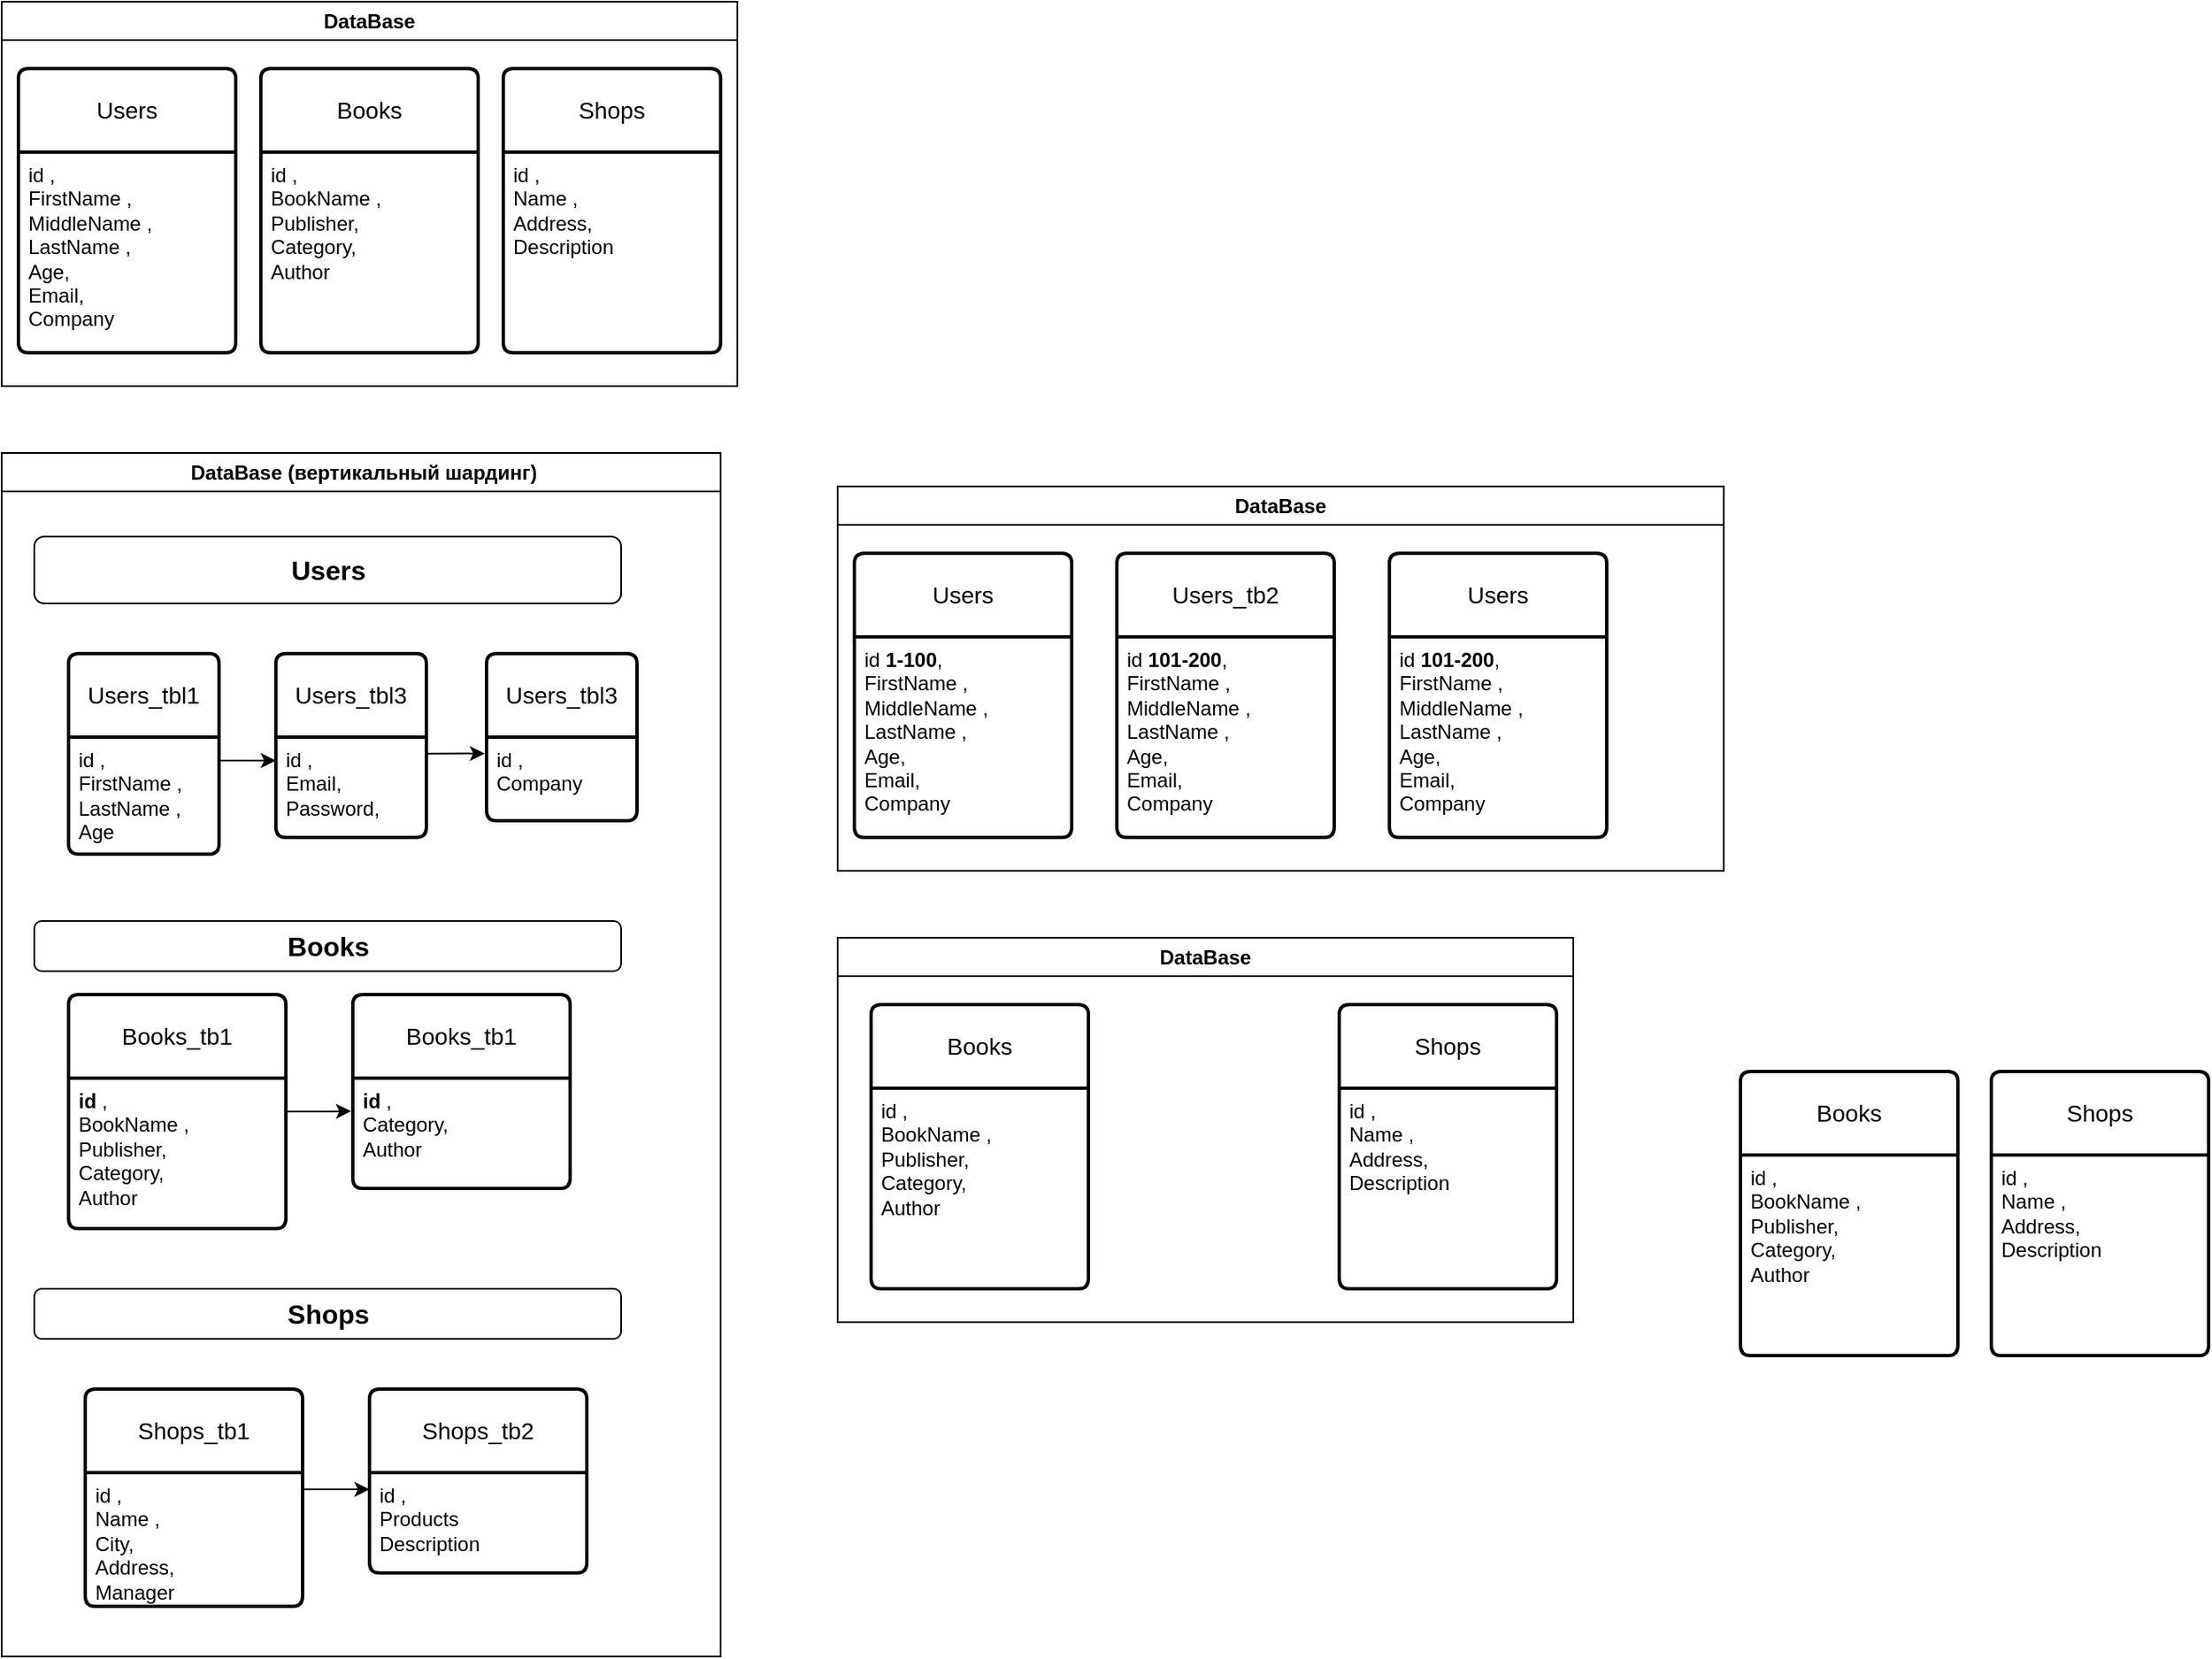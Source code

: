 <mxfile version="21.6.8" type="github">
  <diagram id="C5RBs43oDa-KdzZeNtuy" name="Page-1">
    <mxGraphModel dx="1386" dy="767" grid="1" gridSize="10" guides="1" tooltips="1" connect="1" arrows="1" fold="1" page="1" pageScale="1" pageWidth="827" pageHeight="1169" math="0" shadow="0">
      <root>
        <mxCell id="WIyWlLk6GJQsqaUBKTNV-0" />
        <mxCell id="WIyWlLk6GJQsqaUBKTNV-1" parent="WIyWlLk6GJQsqaUBKTNV-0" />
        <mxCell id="czhrimL0n0Uo2CRbuoZP-21" value="&amp;nbsp;DataBase (вертикальный шардинг)" style="swimlane;whiteSpace=wrap;html=1;" vertex="1" parent="WIyWlLk6GJQsqaUBKTNV-1">
          <mxGeometry x="30" y="320" width="430" height="720" as="geometry" />
        </mxCell>
        <mxCell id="czhrimL0n0Uo2CRbuoZP-78" value="&lt;h1 style=&quot;font-size: 16px;&quot;&gt;Shops&lt;/h1&gt;" style="rounded=1;whiteSpace=wrap;html=1;labelPosition=center;verticalLabelPosition=middle;align=center;verticalAlign=middle;fontSize=16;" vertex="1" parent="czhrimL0n0Uo2CRbuoZP-21">
          <mxGeometry x="19.5" y="500" width="351" height="30" as="geometry" />
        </mxCell>
        <mxCell id="czhrimL0n0Uo2CRbuoZP-76" value="&lt;h1 style=&quot;font-size: 16px;&quot;&gt;Books&lt;/h1&gt;" style="rounded=1;whiteSpace=wrap;html=1;labelPosition=center;verticalLabelPosition=middle;align=center;verticalAlign=middle;fontSize=16;" vertex="1" parent="czhrimL0n0Uo2CRbuoZP-21">
          <mxGeometry x="19.5" y="280" width="351" height="30" as="geometry" />
        </mxCell>
        <mxCell id="czhrimL0n0Uo2CRbuoZP-73" value="&lt;h1 style=&quot;font-size: 16px;&quot;&gt;Users&lt;/h1&gt;" style="rounded=1;whiteSpace=wrap;html=1;labelPosition=center;verticalLabelPosition=middle;align=center;verticalAlign=middle;fontSize=16;" vertex="1" parent="czhrimL0n0Uo2CRbuoZP-21">
          <mxGeometry x="19.5" y="50" width="351" height="40" as="geometry" />
        </mxCell>
        <mxCell id="czhrimL0n0Uo2CRbuoZP-87" value="" style="edgeStyle=orthogonalEdgeStyle;rounded=0;orthogonalLoop=1;jettySize=auto;html=1;entryX=-0.008;entryY=0.165;entryDx=0;entryDy=0;entryPerimeter=0;" edge="1" parent="czhrimL0n0Uo2CRbuoZP-21" source="czhrimL0n0Uo2CRbuoZP-22" target="czhrimL0n0Uo2CRbuoZP-80">
          <mxGeometry relative="1" as="geometry" />
        </mxCell>
        <mxCell id="czhrimL0n0Uo2CRbuoZP-22" value="Books_tb1" style="swimlane;childLayout=stackLayout;horizontal=1;startSize=50;horizontalStack=0;rounded=1;fontSize=14;fontStyle=0;strokeWidth=2;resizeParent=0;resizeLast=1;shadow=0;dashed=0;align=center;arcSize=4;whiteSpace=wrap;html=1;" vertex="1" parent="czhrimL0n0Uo2CRbuoZP-21">
          <mxGeometry x="40" y="324" width="130" height="140" as="geometry">
            <mxRectangle x="40" y="90" width="130" height="50" as="alternateBounds" />
          </mxGeometry>
        </mxCell>
        <mxCell id="czhrimL0n0Uo2CRbuoZP-23" value="&lt;div&gt;&lt;b&gt;id &lt;/b&gt;,&lt;/div&gt;&lt;div&gt;BookName ,&lt;span style=&quot;&quot;&gt;&lt;/span&gt;&lt;/div&gt;Publisher&lt;span style=&quot;background-color: initial;&quot;&gt;,&lt;/span&gt;&lt;br&gt;&lt;div&gt;Category,&lt;/div&gt;&lt;div&gt;Author&lt;/div&gt;&lt;div&gt;&lt;br&gt;&lt;/div&gt;" style="align=left;strokeColor=none;fillColor=none;spacingLeft=4;fontSize=12;verticalAlign=top;resizable=0;rotatable=0;part=1;html=1;" vertex="1" parent="czhrimL0n0Uo2CRbuoZP-22">
          <mxGeometry y="50" width="130" height="120" as="geometry" />
        </mxCell>
        <mxCell id="czhrimL0n0Uo2CRbuoZP-30" value="" style="rounded=0;whiteSpace=wrap;html=1;" vertex="1" parent="czhrimL0n0Uo2CRbuoZP-22">
          <mxGeometry y="170" width="130" height="-30" as="geometry" />
        </mxCell>
        <mxCell id="czhrimL0n0Uo2CRbuoZP-19" value="Shops_tb1" style="swimlane;childLayout=stackLayout;horizontal=1;startSize=50;horizontalStack=0;rounded=1;fontSize=14;fontStyle=0;strokeWidth=2;resizeParent=0;resizeLast=1;shadow=0;dashed=0;align=center;arcSize=4;whiteSpace=wrap;html=1;" vertex="1" parent="czhrimL0n0Uo2CRbuoZP-21">
          <mxGeometry x="50" y="560" width="130" height="130" as="geometry">
            <mxRectangle x="40" y="90" width="130" height="50" as="alternateBounds" />
          </mxGeometry>
        </mxCell>
        <mxCell id="czhrimL0n0Uo2CRbuoZP-20" value="&lt;div&gt;id ,&lt;/div&gt;&lt;div&gt;Name ,&lt;span style=&quot;&quot;&gt;&lt;/span&gt;&lt;/div&gt;&lt;div&gt;Сity,&lt;/div&gt;Address&lt;span style=&quot;background-color: initial;&quot;&gt;,&lt;br&gt;Manager&lt;br&gt;&lt;br&gt;&lt;/span&gt;" style="align=left;strokeColor=none;fillColor=none;spacingLeft=4;fontSize=12;verticalAlign=top;resizable=0;rotatable=0;part=1;html=1;" vertex="1" parent="czhrimL0n0Uo2CRbuoZP-19">
          <mxGeometry y="50" width="130" height="80" as="geometry" />
        </mxCell>
        <mxCell id="czhrimL0n0Uo2CRbuoZP-24" value="Users_tbl3" style="swimlane;childLayout=stackLayout;horizontal=1;startSize=50;horizontalStack=0;rounded=1;fontSize=14;fontStyle=0;strokeWidth=2;resizeParent=0;resizeLast=1;shadow=0;dashed=0;align=center;arcSize=4;whiteSpace=wrap;html=1;" vertex="1" parent="czhrimL0n0Uo2CRbuoZP-21">
          <mxGeometry x="164" y="120" width="90" height="110" as="geometry">
            <mxRectangle x="40" y="90" width="130" height="50" as="alternateBounds" />
          </mxGeometry>
        </mxCell>
        <mxCell id="czhrimL0n0Uo2CRbuoZP-25" value="&lt;div&gt;id ,&lt;/div&gt;&lt;div&gt;&lt;span style=&quot;background-color: initial;&quot;&gt;Email,&lt;/span&gt;&lt;br&gt;&lt;/div&gt;&lt;div&gt;&lt;span style=&quot;background-color: initial;&quot;&gt;Password,&lt;br&gt;&lt;/span&gt;&lt;/div&gt;" style="align=left;strokeColor=none;fillColor=none;spacingLeft=4;fontSize=12;verticalAlign=top;resizable=0;rotatable=0;part=1;html=1;" vertex="1" parent="czhrimL0n0Uo2CRbuoZP-24">
          <mxGeometry y="50" width="90" height="60" as="geometry" />
        </mxCell>
        <mxCell id="czhrimL0n0Uo2CRbuoZP-26" value="Users_tbl3" style="swimlane;childLayout=stackLayout;horizontal=1;startSize=50;horizontalStack=0;rounded=1;fontSize=14;fontStyle=0;strokeWidth=2;resizeParent=0;resizeLast=1;shadow=0;dashed=0;align=center;arcSize=4;whiteSpace=wrap;html=1;" vertex="1" parent="czhrimL0n0Uo2CRbuoZP-21">
          <mxGeometry x="290" y="120" width="90" height="100" as="geometry">
            <mxRectangle x="40" y="90" width="130" height="50" as="alternateBounds" />
          </mxGeometry>
        </mxCell>
        <mxCell id="czhrimL0n0Uo2CRbuoZP-27" value="&lt;div&gt;id ,&lt;/div&gt;&lt;div&gt;&lt;span style=&quot;background-color: initial;&quot;&gt;Company&lt;/span&gt;&lt;br&gt;&lt;/div&gt;" style="align=left;strokeColor=none;fillColor=none;spacingLeft=4;fontSize=12;verticalAlign=top;resizable=0;rotatable=0;part=1;html=1;" vertex="1" parent="czhrimL0n0Uo2CRbuoZP-26">
          <mxGeometry y="50" width="90" height="50" as="geometry" />
        </mxCell>
        <mxCell id="czhrimL0n0Uo2CRbuoZP-52" value="Shops_tb2" style="swimlane;childLayout=stackLayout;horizontal=1;startSize=50;horizontalStack=0;rounded=1;fontSize=14;fontStyle=0;strokeWidth=2;resizeParent=0;resizeLast=1;shadow=0;dashed=0;align=center;arcSize=4;whiteSpace=wrap;html=1;" vertex="1" parent="czhrimL0n0Uo2CRbuoZP-21">
          <mxGeometry x="220" y="560" width="130" height="110" as="geometry">
            <mxRectangle x="40" y="90" width="130" height="50" as="alternateBounds" />
          </mxGeometry>
        </mxCell>
        <mxCell id="czhrimL0n0Uo2CRbuoZP-53" value="&lt;div&gt;id ,&lt;/div&gt;&lt;div&gt;&lt;/div&gt;&lt;span style=&quot;background-color: initial;&quot;&gt;Products&lt;br&gt;Description&lt;br&gt;&lt;br&gt;&lt;/span&gt;" style="align=left;strokeColor=none;fillColor=none;spacingLeft=4;fontSize=12;verticalAlign=top;resizable=0;rotatable=0;part=1;html=1;" vertex="1" parent="czhrimL0n0Uo2CRbuoZP-52">
          <mxGeometry y="50" width="130" height="60" as="geometry" />
        </mxCell>
        <mxCell id="czhrimL0n0Uo2CRbuoZP-17" value="Users_tbl1" style="swimlane;childLayout=stackLayout;horizontal=1;startSize=50;horizontalStack=0;rounded=1;fontSize=14;fontStyle=0;strokeWidth=2;resizeParent=0;resizeLast=1;shadow=0;dashed=0;align=center;arcSize=4;whiteSpace=wrap;html=1;" vertex="1" parent="czhrimL0n0Uo2CRbuoZP-21">
          <mxGeometry x="40" y="120" width="90" height="120" as="geometry">
            <mxRectangle x="40" y="90" width="130" height="50" as="alternateBounds" />
          </mxGeometry>
        </mxCell>
        <mxCell id="czhrimL0n0Uo2CRbuoZP-18" value="&lt;div&gt;id ,&lt;/div&gt;&lt;div&gt;FirstName ,&lt;span style=&quot;&quot;&gt;&lt;/span&gt;&lt;/div&gt;&lt;div&gt;&lt;span style=&quot;background-color: initial;&quot;&gt;LastName ,&lt;/span&gt;&lt;br&gt;&lt;/div&gt;&lt;div&gt;Age&lt;/div&gt;" style="align=left;strokeColor=none;fillColor=none;spacingLeft=4;fontSize=12;verticalAlign=top;resizable=0;rotatable=0;part=1;html=1;" vertex="1" parent="czhrimL0n0Uo2CRbuoZP-17">
          <mxGeometry y="50" width="90" height="70" as="geometry" />
        </mxCell>
        <mxCell id="czhrimL0n0Uo2CRbuoZP-79" value="Books_tb1" style="swimlane;childLayout=stackLayout;horizontal=1;startSize=50;horizontalStack=0;rounded=1;fontSize=14;fontStyle=0;strokeWidth=2;resizeParent=0;resizeLast=1;shadow=0;dashed=0;align=center;arcSize=4;whiteSpace=wrap;html=1;" vertex="1" parent="czhrimL0n0Uo2CRbuoZP-21">
          <mxGeometry x="210" y="324" width="130" height="116" as="geometry">
            <mxRectangle x="40" y="90" width="130" height="50" as="alternateBounds" />
          </mxGeometry>
        </mxCell>
        <mxCell id="czhrimL0n0Uo2CRbuoZP-80" value="&lt;div&gt;&lt;b&gt;id &lt;/b&gt;,&lt;/div&gt;&lt;div&gt;&lt;/div&gt;&lt;div&gt;Category,&lt;/div&gt;&lt;div&gt;Author&lt;/div&gt;&lt;div&gt;&lt;br&gt;&lt;/div&gt;" style="align=left;strokeColor=none;fillColor=none;spacingLeft=4;fontSize=12;verticalAlign=top;resizable=0;rotatable=0;part=1;html=1;" vertex="1" parent="czhrimL0n0Uo2CRbuoZP-79">
          <mxGeometry y="50" width="130" height="120" as="geometry" />
        </mxCell>
        <mxCell id="czhrimL0n0Uo2CRbuoZP-81" value="" style="rounded=0;whiteSpace=wrap;html=1;" vertex="1" parent="czhrimL0n0Uo2CRbuoZP-79">
          <mxGeometry y="170" width="130" height="-54" as="geometry" />
        </mxCell>
        <mxCell id="czhrimL0n0Uo2CRbuoZP-85" value="" style="edgeStyle=orthogonalEdgeStyle;rounded=0;orthogonalLoop=1;jettySize=auto;html=1;exitX=1;exitY=0.125;exitDx=0;exitDy=0;exitPerimeter=0;" edge="1" parent="czhrimL0n0Uo2CRbuoZP-21" source="czhrimL0n0Uo2CRbuoZP-20" target="czhrimL0n0Uo2CRbuoZP-53">
          <mxGeometry relative="1" as="geometry">
            <Array as="points">
              <mxPoint x="210" y="620" />
              <mxPoint x="210" y="620" />
            </Array>
          </mxGeometry>
        </mxCell>
        <mxCell id="czhrimL0n0Uo2CRbuoZP-92" value="" style="edgeStyle=orthogonalEdgeStyle;rounded=0;orthogonalLoop=1;jettySize=auto;html=1;" edge="1" parent="czhrimL0n0Uo2CRbuoZP-21">
          <mxGeometry relative="1" as="geometry">
            <mxPoint x="130" y="184" as="sourcePoint" />
            <mxPoint x="164" y="184" as="targetPoint" />
            <Array as="points">
              <mxPoint x="154" y="184" />
            </Array>
          </mxGeometry>
        </mxCell>
        <mxCell id="czhrimL0n0Uo2CRbuoZP-93" value="" style="edgeStyle=orthogonalEdgeStyle;rounded=0;orthogonalLoop=1;jettySize=auto;html=1;" edge="1" parent="czhrimL0n0Uo2CRbuoZP-21">
          <mxGeometry relative="1" as="geometry">
            <mxPoint x="255" y="179.84" as="sourcePoint" />
            <mxPoint x="289" y="179.84" as="targetPoint" />
            <Array as="points">
              <mxPoint x="279" y="179.84" />
            </Array>
          </mxGeometry>
        </mxCell>
        <mxCell id="czhrimL0n0Uo2CRbuoZP-6" value="Users" style="swimlane;childLayout=stackLayout;horizontal=1;startSize=50;horizontalStack=0;rounded=1;fontSize=14;fontStyle=0;strokeWidth=2;resizeParent=0;resizeLast=1;shadow=0;dashed=0;align=center;arcSize=4;whiteSpace=wrap;html=1;" vertex="1" parent="WIyWlLk6GJQsqaUBKTNV-1">
          <mxGeometry x="40" y="90" width="130" height="170" as="geometry">
            <mxRectangle x="40" y="90" width="130" height="50" as="alternateBounds" />
          </mxGeometry>
        </mxCell>
        <mxCell id="czhrimL0n0Uo2CRbuoZP-7" value="&lt;div&gt;id ,&lt;/div&gt;&lt;div&gt;FirstName ,&lt;span style=&quot;&quot;&gt;&lt;/span&gt;&lt;/div&gt;&lt;div&gt;&lt;span style=&quot;&quot;&gt;MiddleName ,&lt;/span&gt;&lt;/div&gt;&lt;div&gt;LastName ,&lt;/div&gt;&lt;div&gt;Age,&lt;/div&gt;&lt;div&gt;Email,&lt;/div&gt;&lt;div&gt;Company&lt;/div&gt;" style="align=left;strokeColor=none;fillColor=none;spacingLeft=4;fontSize=12;verticalAlign=top;resizable=0;rotatable=0;part=1;html=1;" vertex="1" parent="czhrimL0n0Uo2CRbuoZP-6">
          <mxGeometry y="50" width="130" height="120" as="geometry" />
        </mxCell>
        <mxCell id="czhrimL0n0Uo2CRbuoZP-10" value="Shops" style="swimlane;childLayout=stackLayout;horizontal=1;startSize=50;horizontalStack=0;rounded=1;fontSize=14;fontStyle=0;strokeWidth=2;resizeParent=0;resizeLast=1;shadow=0;dashed=0;align=center;arcSize=4;whiteSpace=wrap;html=1;" vertex="1" parent="WIyWlLk6GJQsqaUBKTNV-1">
          <mxGeometry x="330" y="90" width="130" height="170" as="geometry">
            <mxRectangle x="40" y="90" width="130" height="50" as="alternateBounds" />
          </mxGeometry>
        </mxCell>
        <mxCell id="czhrimL0n0Uo2CRbuoZP-11" value="&lt;div&gt;id ,&lt;/div&gt;&lt;div&gt;Name ,&lt;span style=&quot;&quot;&gt;&lt;/span&gt;&lt;/div&gt;Address&lt;span style=&quot;background-color: initial;&quot;&gt;,&lt;br&gt;Description&lt;br&gt;&lt;br&gt;&lt;/span&gt;" style="align=left;strokeColor=none;fillColor=none;spacingLeft=4;fontSize=12;verticalAlign=top;resizable=0;rotatable=0;part=1;html=1;" vertex="1" parent="czhrimL0n0Uo2CRbuoZP-10">
          <mxGeometry y="50" width="130" height="120" as="geometry" />
        </mxCell>
        <mxCell id="czhrimL0n0Uo2CRbuoZP-13" value="DataBase" style="swimlane;whiteSpace=wrap;html=1;" vertex="1" parent="WIyWlLk6GJQsqaUBKTNV-1">
          <mxGeometry x="30" y="50" width="440" height="230" as="geometry" />
        </mxCell>
        <mxCell id="czhrimL0n0Uo2CRbuoZP-8" value="Books" style="swimlane;childLayout=stackLayout;horizontal=1;startSize=50;horizontalStack=0;rounded=1;fontSize=14;fontStyle=0;strokeWidth=2;resizeParent=0;resizeLast=1;shadow=0;dashed=0;align=center;arcSize=4;whiteSpace=wrap;html=1;" vertex="1" parent="czhrimL0n0Uo2CRbuoZP-13">
          <mxGeometry x="155" y="40" width="130" height="170" as="geometry">
            <mxRectangle x="40" y="90" width="130" height="50" as="alternateBounds" />
          </mxGeometry>
        </mxCell>
        <mxCell id="czhrimL0n0Uo2CRbuoZP-9" value="&lt;div&gt;id ,&lt;/div&gt;&lt;div&gt;BookName ,&lt;span style=&quot;&quot;&gt;&lt;/span&gt;&lt;/div&gt;Publisher&lt;span style=&quot;background-color: initial;&quot;&gt;,&lt;/span&gt;&lt;br&gt;&lt;div&gt;Category,&lt;/div&gt;&lt;div&gt;Author&lt;br&gt;&lt;/div&gt;" style="align=left;strokeColor=none;fillColor=none;spacingLeft=4;fontSize=12;verticalAlign=top;resizable=0;rotatable=0;part=1;html=1;" vertex="1" parent="czhrimL0n0Uo2CRbuoZP-8">
          <mxGeometry y="50" width="130" height="120" as="geometry" />
        </mxCell>
        <mxCell id="czhrimL0n0Uo2CRbuoZP-55" value="Users" style="swimlane;childLayout=stackLayout;horizontal=1;startSize=50;horizontalStack=0;rounded=1;fontSize=14;fontStyle=0;strokeWidth=2;resizeParent=0;resizeLast=1;shadow=0;dashed=0;align=center;arcSize=4;whiteSpace=wrap;html=1;" vertex="1" parent="WIyWlLk6GJQsqaUBKTNV-1">
          <mxGeometry x="540" y="380" width="130" height="170" as="geometry">
            <mxRectangle x="40" y="90" width="130" height="50" as="alternateBounds" />
          </mxGeometry>
        </mxCell>
        <mxCell id="czhrimL0n0Uo2CRbuoZP-56" value="&lt;div&gt;id &lt;b&gt;1-100&lt;/b&gt;,&lt;/div&gt;&lt;div&gt;FirstName ,&lt;span style=&quot;&quot;&gt;&lt;/span&gt;&lt;/div&gt;&lt;div&gt;&lt;span style=&quot;&quot;&gt;MiddleName ,&lt;/span&gt;&lt;/div&gt;&lt;div&gt;LastName ,&lt;/div&gt;&lt;div&gt;Age,&lt;/div&gt;&lt;div&gt;Email,&lt;/div&gt;&lt;div&gt;Company&lt;/div&gt;" style="align=left;strokeColor=none;fillColor=none;spacingLeft=4;fontSize=12;verticalAlign=top;resizable=0;rotatable=0;part=1;html=1;" vertex="1" parent="czhrimL0n0Uo2CRbuoZP-55">
          <mxGeometry y="50" width="130" height="120" as="geometry" />
        </mxCell>
        <mxCell id="czhrimL0n0Uo2CRbuoZP-59" value="DataBase" style="swimlane;whiteSpace=wrap;html=1;" vertex="1" parent="WIyWlLk6GJQsqaUBKTNV-1">
          <mxGeometry x="530" y="340" width="530" height="230" as="geometry" />
        </mxCell>
        <mxCell id="czhrimL0n0Uo2CRbuoZP-69" value="Users_tb2" style="swimlane;childLayout=stackLayout;horizontal=1;startSize=50;horizontalStack=0;rounded=1;fontSize=14;fontStyle=0;strokeWidth=2;resizeParent=0;resizeLast=1;shadow=0;dashed=0;align=center;arcSize=4;whiteSpace=wrap;html=1;" vertex="1" parent="czhrimL0n0Uo2CRbuoZP-59">
          <mxGeometry x="167" y="40" width="130" height="170" as="geometry">
            <mxRectangle x="40" y="90" width="130" height="50" as="alternateBounds" />
          </mxGeometry>
        </mxCell>
        <mxCell id="czhrimL0n0Uo2CRbuoZP-70" value="&lt;div&gt;id &lt;b&gt;101-200&lt;/b&gt;,&lt;/div&gt;&lt;div&gt;FirstName ,&lt;span style=&quot;&quot;&gt;&lt;/span&gt;&lt;/div&gt;&lt;div&gt;&lt;span style=&quot;&quot;&gt;MiddleName ,&lt;/span&gt;&lt;/div&gt;&lt;div&gt;LastName ,&lt;/div&gt;&lt;div&gt;Age,&lt;/div&gt;&lt;div&gt;Email,&lt;/div&gt;&lt;div&gt;Company&lt;/div&gt;" style="align=left;strokeColor=none;fillColor=none;spacingLeft=4;fontSize=12;verticalAlign=top;resizable=0;rotatable=0;part=1;html=1;" vertex="1" parent="czhrimL0n0Uo2CRbuoZP-69">
          <mxGeometry y="50" width="130" height="120" as="geometry" />
        </mxCell>
        <mxCell id="czhrimL0n0Uo2CRbuoZP-94" value="Users" style="swimlane;childLayout=stackLayout;horizontal=1;startSize=50;horizontalStack=0;rounded=1;fontSize=14;fontStyle=0;strokeWidth=2;resizeParent=0;resizeLast=1;shadow=0;dashed=0;align=center;arcSize=4;whiteSpace=wrap;html=1;" vertex="1" parent="czhrimL0n0Uo2CRbuoZP-59">
          <mxGeometry x="330" y="40" width="130" height="170" as="geometry">
            <mxRectangle x="40" y="90" width="130" height="50" as="alternateBounds" />
          </mxGeometry>
        </mxCell>
        <mxCell id="czhrimL0n0Uo2CRbuoZP-95" value="&lt;div&gt;id &lt;b&gt;101-200&lt;/b&gt;,&lt;/div&gt;&lt;div&gt;FirstName ,&lt;span style=&quot;&quot;&gt;&lt;/span&gt;&lt;/div&gt;&lt;div&gt;&lt;span style=&quot;&quot;&gt;MiddleName ,&lt;/span&gt;&lt;/div&gt;&lt;div&gt;LastName ,&lt;/div&gt;&lt;div&gt;Age,&lt;/div&gt;&lt;div&gt;Email,&lt;/div&gt;&lt;div&gt;Company&lt;/div&gt;" style="align=left;strokeColor=none;fillColor=none;spacingLeft=4;fontSize=12;verticalAlign=top;resizable=0;rotatable=0;part=1;html=1;" vertex="1" parent="czhrimL0n0Uo2CRbuoZP-94">
          <mxGeometry y="50" width="130" height="120" as="geometry" />
        </mxCell>
        <mxCell id="czhrimL0n0Uo2CRbuoZP-64" value="Shops" style="swimlane;childLayout=stackLayout;horizontal=1;startSize=50;horizontalStack=0;rounded=1;fontSize=14;fontStyle=0;strokeWidth=2;resizeParent=0;resizeLast=1;shadow=0;dashed=0;align=center;arcSize=4;whiteSpace=wrap;html=1;" vertex="1" parent="WIyWlLk6GJQsqaUBKTNV-1">
          <mxGeometry x="830" y="650" width="130" height="170" as="geometry">
            <mxRectangle x="40" y="90" width="130" height="50" as="alternateBounds" />
          </mxGeometry>
        </mxCell>
        <mxCell id="czhrimL0n0Uo2CRbuoZP-65" value="&lt;div&gt;id ,&lt;/div&gt;&lt;div&gt;Name ,&lt;span style=&quot;&quot;&gt;&lt;/span&gt;&lt;/div&gt;Address&lt;span style=&quot;background-color: initial;&quot;&gt;,&lt;br&gt;Description&lt;br&gt;&lt;br&gt;&lt;/span&gt;" style="align=left;strokeColor=none;fillColor=none;spacingLeft=4;fontSize=12;verticalAlign=top;resizable=0;rotatable=0;part=1;html=1;" vertex="1" parent="czhrimL0n0Uo2CRbuoZP-64">
          <mxGeometry y="50" width="130" height="120" as="geometry" />
        </mxCell>
        <mxCell id="czhrimL0n0Uo2CRbuoZP-66" value="DataBase" style="swimlane;whiteSpace=wrap;html=1;" vertex="1" parent="WIyWlLk6GJQsqaUBKTNV-1">
          <mxGeometry x="530" y="610" width="440" height="230" as="geometry" />
        </mxCell>
        <mxCell id="czhrimL0n0Uo2CRbuoZP-67" value="Books" style="swimlane;childLayout=stackLayout;horizontal=1;startSize=50;horizontalStack=0;rounded=1;fontSize=14;fontStyle=0;strokeWidth=2;resizeParent=0;resizeLast=1;shadow=0;dashed=0;align=center;arcSize=4;whiteSpace=wrap;html=1;" vertex="1" parent="czhrimL0n0Uo2CRbuoZP-66">
          <mxGeometry x="20" y="40" width="130" height="170" as="geometry">
            <mxRectangle x="40" y="90" width="130" height="50" as="alternateBounds" />
          </mxGeometry>
        </mxCell>
        <mxCell id="czhrimL0n0Uo2CRbuoZP-68" value="&lt;div&gt;id ,&lt;/div&gt;&lt;div&gt;BookName ,&lt;span style=&quot;&quot;&gt;&lt;/span&gt;&lt;/div&gt;Publisher&lt;span style=&quot;background-color: initial;&quot;&gt;,&lt;/span&gt;&lt;br&gt;&lt;div&gt;Category,&lt;/div&gt;&lt;div&gt;Author&lt;br&gt;&lt;/div&gt;" style="align=left;strokeColor=none;fillColor=none;spacingLeft=4;fontSize=12;verticalAlign=top;resizable=0;rotatable=0;part=1;html=1;" vertex="1" parent="czhrimL0n0Uo2CRbuoZP-67">
          <mxGeometry y="50" width="130" height="120" as="geometry" />
        </mxCell>
        <mxCell id="czhrimL0n0Uo2CRbuoZP-60" value="Books" style="swimlane;childLayout=stackLayout;horizontal=1;startSize=50;horizontalStack=0;rounded=1;fontSize=14;fontStyle=0;strokeWidth=2;resizeParent=0;resizeLast=1;shadow=0;dashed=0;align=center;arcSize=4;whiteSpace=wrap;html=1;" vertex="1" parent="WIyWlLk6GJQsqaUBKTNV-1">
          <mxGeometry x="1070" y="690" width="130" height="170" as="geometry">
            <mxRectangle x="40" y="90" width="130" height="50" as="alternateBounds" />
          </mxGeometry>
        </mxCell>
        <mxCell id="czhrimL0n0Uo2CRbuoZP-61" value="&lt;div&gt;id ,&lt;/div&gt;&lt;div&gt;BookName ,&lt;span style=&quot;&quot;&gt;&lt;/span&gt;&lt;/div&gt;Publisher&lt;span style=&quot;background-color: initial;&quot;&gt;,&lt;/span&gt;&lt;br&gt;&lt;div&gt;Category,&lt;/div&gt;&lt;div&gt;Author&lt;br&gt;&lt;/div&gt;" style="align=left;strokeColor=none;fillColor=none;spacingLeft=4;fontSize=12;verticalAlign=top;resizable=0;rotatable=0;part=1;html=1;" vertex="1" parent="czhrimL0n0Uo2CRbuoZP-60">
          <mxGeometry y="50" width="130" height="120" as="geometry" />
        </mxCell>
        <mxCell id="czhrimL0n0Uo2CRbuoZP-57" value="Shops" style="swimlane;childLayout=stackLayout;horizontal=1;startSize=50;horizontalStack=0;rounded=1;fontSize=14;fontStyle=0;strokeWidth=2;resizeParent=0;resizeLast=1;shadow=0;dashed=0;align=center;arcSize=4;whiteSpace=wrap;html=1;" vertex="1" parent="WIyWlLk6GJQsqaUBKTNV-1">
          <mxGeometry x="1220" y="690" width="130" height="170" as="geometry">
            <mxRectangle x="40" y="90" width="130" height="50" as="alternateBounds" />
          </mxGeometry>
        </mxCell>
        <mxCell id="czhrimL0n0Uo2CRbuoZP-58" value="&lt;div&gt;id ,&lt;/div&gt;&lt;div&gt;Name ,&lt;span style=&quot;&quot;&gt;&lt;/span&gt;&lt;/div&gt;Address&lt;span style=&quot;background-color: initial;&quot;&gt;,&lt;br&gt;Description&lt;br&gt;&lt;br&gt;&lt;/span&gt;" style="align=left;strokeColor=none;fillColor=none;spacingLeft=4;fontSize=12;verticalAlign=top;resizable=0;rotatable=0;part=1;html=1;" vertex="1" parent="czhrimL0n0Uo2CRbuoZP-57">
          <mxGeometry y="50" width="130" height="120" as="geometry" />
        </mxCell>
      </root>
    </mxGraphModel>
  </diagram>
</mxfile>
